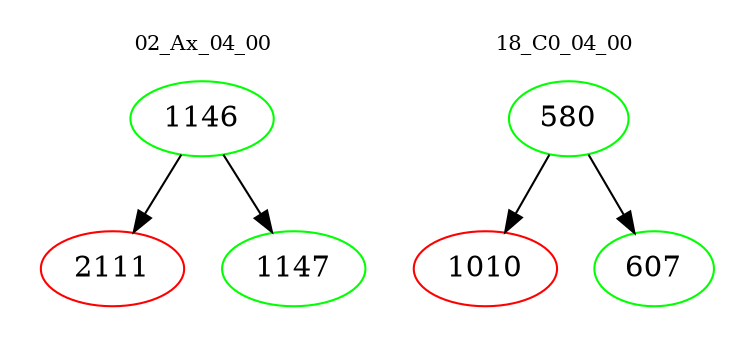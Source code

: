 digraph{
subgraph cluster_0 {
color = white
label = "02_Ax_04_00";
fontsize=10;
T0_1146 [label="1146", color="green"]
T0_1146 -> T0_2111 [color="black"]
T0_2111 [label="2111", color="red"]
T0_1146 -> T0_1147 [color="black"]
T0_1147 [label="1147", color="green"]
}
subgraph cluster_1 {
color = white
label = "18_C0_04_00";
fontsize=10;
T1_580 [label="580", color="green"]
T1_580 -> T1_1010 [color="black"]
T1_1010 [label="1010", color="red"]
T1_580 -> T1_607 [color="black"]
T1_607 [label="607", color="green"]
}
}
